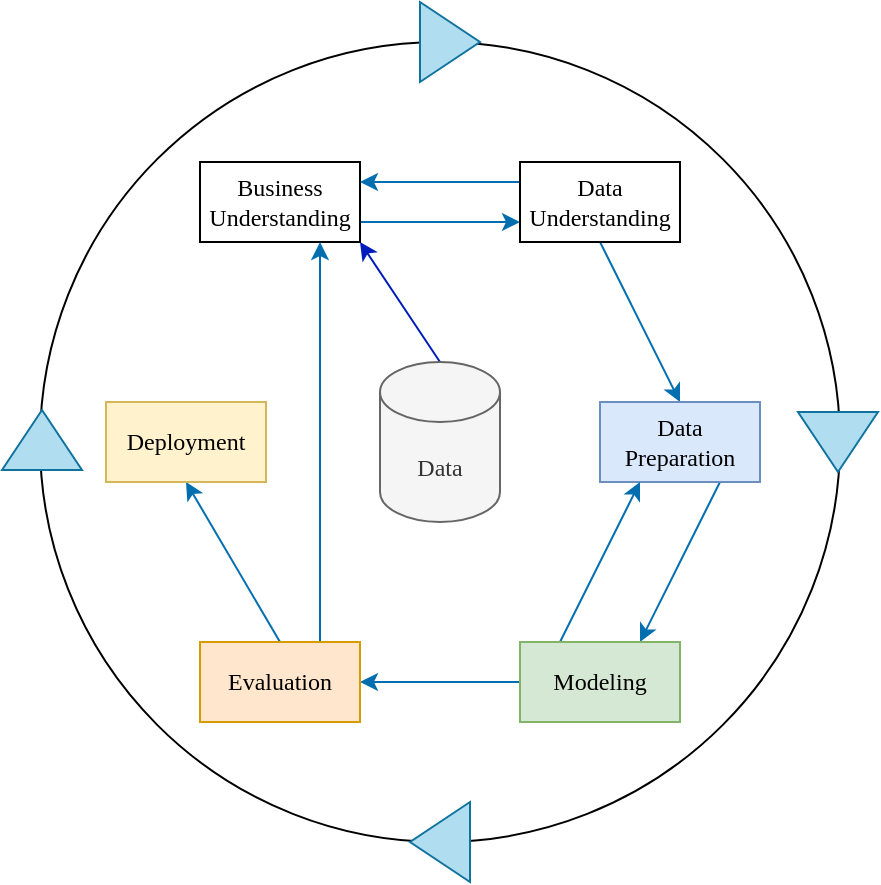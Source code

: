 <mxfile version="20.4.0" type="device" pages="3"><diagram id="pxAb2OfExNJa2qrAiPg4" name="CRISP"><mxGraphModel dx="2889" dy="1114" grid="1" gridSize="10" guides="1" tooltips="1" connect="1" arrows="1" fold="1" page="1" pageScale="1" pageWidth="827" pageHeight="1169" math="0" shadow="0"><root><mxCell id="0"/><mxCell id="1" parent="0"/><mxCell id="hxgE0aNJ2d5dAumlWVU9-63" value="" style="ellipse;whiteSpace=wrap;html=1;aspect=fixed;fillColor=none;fontFamily=IBM Plex Sans;fontSource=https%3A%2F%2Ffonts.googleapis.com%2Fcss%3Ffamily%3DIBM%2BPlex%2BSans;" parent="1" vertex="1"><mxGeometry x="-680" y="80" width="400" height="400" as="geometry"/></mxCell><mxCell id="MDn5ymjx2m9WAQnk3YsZ-2" style="edgeStyle=none;rounded=0;orthogonalLoop=1;jettySize=auto;html=1;exitX=0.5;exitY=0;exitDx=0;exitDy=0;exitPerimeter=0;entryX=1;entryY=1;entryDx=0;entryDy=0;fontFamily=IBM Plex Sans;fontSource=https%3A%2F%2Ffonts.googleapis.com%2Fcss%3Ffamily%3DIBM%2BPlex%2BSans;fillColor=#0050ef;strokeColor=#001DBC;" parent="1" source="hxgE0aNJ2d5dAumlWVU9-1" target="hxgE0aNJ2d5dAumlWVU9-2" edge="1"><mxGeometry relative="1" as="geometry"/></mxCell><mxCell id="hxgE0aNJ2d5dAumlWVU9-1" value="Data" style="shape=cylinder3;whiteSpace=wrap;html=1;boundedLbl=1;backgroundOutline=1;size=15;fillColor=#f5f5f5;fontColor=#333333;strokeColor=#666666;fontFamily=IBM Plex Sans;fontSource=https%3A%2F%2Ffonts.googleapis.com%2Fcss%3Ffamily%3DIBM%2BPlex%2BSans;" parent="1" vertex="1"><mxGeometry x="-510" y="240" width="60" height="80" as="geometry"/></mxCell><mxCell id="hxgE0aNJ2d5dAumlWVU9-69" style="edgeStyle=orthogonalEdgeStyle;rounded=0;orthogonalLoop=1;jettySize=auto;html=1;exitX=1;exitY=0.75;exitDx=0;exitDy=0;entryX=0;entryY=0.75;entryDx=0;entryDy=0;fillColor=#1ba1e2;strokeColor=#006EAF;fontFamily=IBM Plex Sans;fontSource=https%3A%2F%2Ffonts.googleapis.com%2Fcss%3Ffamily%3DIBM%2BPlex%2BSans;" parent="1" source="hxgE0aNJ2d5dAumlWVU9-2" target="hxgE0aNJ2d5dAumlWVU9-3" edge="1"><mxGeometry relative="1" as="geometry"/></mxCell><mxCell id="hxgE0aNJ2d5dAumlWVU9-2" value="Business Understanding" style="rounded=0;whiteSpace=wrap;html=1;fontFamily=IBM Plex Sans;fontSource=https%3A%2F%2Ffonts.googleapis.com%2Fcss%3Ffamily%3DIBM%2BPlex%2BSans;" parent="1" vertex="1"><mxGeometry x="-600" y="140" width="80" height="40" as="geometry"/></mxCell><mxCell id="hxgE0aNJ2d5dAumlWVU9-70" style="edgeStyle=orthogonalEdgeStyle;rounded=0;orthogonalLoop=1;jettySize=auto;html=1;exitX=0;exitY=0.25;exitDx=0;exitDy=0;entryX=1;entryY=0.25;entryDx=0;entryDy=0;fillColor=#1ba1e2;strokeColor=#006EAF;fontFamily=IBM Plex Sans;fontSource=https%3A%2F%2Ffonts.googleapis.com%2Fcss%3Ffamily%3DIBM%2BPlex%2BSans;" parent="1" source="hxgE0aNJ2d5dAumlWVU9-3" target="hxgE0aNJ2d5dAumlWVU9-2" edge="1"><mxGeometry relative="1" as="geometry"/></mxCell><mxCell id="hxgE0aNJ2d5dAumlWVU9-75" style="edgeStyle=none;rounded=0;orthogonalLoop=1;jettySize=auto;html=1;exitX=0.5;exitY=1;exitDx=0;exitDy=0;entryX=0.5;entryY=0;entryDx=0;entryDy=0;fillColor=#1ba1e2;strokeColor=#006EAF;fontFamily=IBM Plex Sans;fontSource=https%3A%2F%2Ffonts.googleapis.com%2Fcss%3Ffamily%3DIBM%2BPlex%2BSans;" parent="1" source="hxgE0aNJ2d5dAumlWVU9-3" target="hxgE0aNJ2d5dAumlWVU9-4" edge="1"><mxGeometry relative="1" as="geometry"/></mxCell><mxCell id="hxgE0aNJ2d5dAumlWVU9-3" value="Data Understanding" style="rounded=0;whiteSpace=wrap;html=1;fontFamily=IBM Plex Sans;fontSource=https%3A%2F%2Ffonts.googleapis.com%2Fcss%3Ffamily%3DIBM%2BPlex%2BSans;" parent="1" vertex="1"><mxGeometry x="-440" y="140" width="80" height="40" as="geometry"/></mxCell><mxCell id="hxgE0aNJ2d5dAumlWVU9-73" style="edgeStyle=none;rounded=0;orthogonalLoop=1;jettySize=auto;html=1;exitX=0.75;exitY=1;exitDx=0;exitDy=0;entryX=0.75;entryY=0;entryDx=0;entryDy=0;fillColor=#1ba1e2;strokeColor=#006EAF;fontFamily=IBM Plex Sans;fontSource=https%3A%2F%2Ffonts.googleapis.com%2Fcss%3Ffamily%3DIBM%2BPlex%2BSans;" parent="1" source="hxgE0aNJ2d5dAumlWVU9-4" target="hxgE0aNJ2d5dAumlWVU9-5" edge="1"><mxGeometry relative="1" as="geometry"/></mxCell><mxCell id="hxgE0aNJ2d5dAumlWVU9-4" value="Data Preparation" style="rounded=0;whiteSpace=wrap;html=1;fillColor=#dae8fc;strokeColor=#6c8ebf;fontFamily=IBM Plex Sans;fontSource=https%3A%2F%2Ffonts.googleapis.com%2Fcss%3Ffamily%3DIBM%2BPlex%2BSans;" parent="1" vertex="1"><mxGeometry x="-400" y="260" width="80" height="40" as="geometry"/></mxCell><mxCell id="hxgE0aNJ2d5dAumlWVU9-71" style="rounded=0;orthogonalLoop=1;jettySize=auto;html=1;exitX=0.25;exitY=0;exitDx=0;exitDy=0;entryX=0.25;entryY=1;entryDx=0;entryDy=0;fillColor=#1ba1e2;strokeColor=#006EAF;fontFamily=IBM Plex Sans;fontSource=https%3A%2F%2Ffonts.googleapis.com%2Fcss%3Ffamily%3DIBM%2BPlex%2BSans;" parent="1" source="hxgE0aNJ2d5dAumlWVU9-5" target="hxgE0aNJ2d5dAumlWVU9-4" edge="1"><mxGeometry relative="1" as="geometry"/></mxCell><mxCell id="hxgE0aNJ2d5dAumlWVU9-74" style="edgeStyle=none;rounded=0;orthogonalLoop=1;jettySize=auto;html=1;exitX=0;exitY=0.5;exitDx=0;exitDy=0;entryX=1;entryY=0.5;entryDx=0;entryDy=0;fillColor=#1ba1e2;strokeColor=#006EAF;fontFamily=IBM Plex Sans;fontSource=https%3A%2F%2Ffonts.googleapis.com%2Fcss%3Ffamily%3DIBM%2BPlex%2BSans;" parent="1" source="hxgE0aNJ2d5dAumlWVU9-5" target="hxgE0aNJ2d5dAumlWVU9-6" edge="1"><mxGeometry relative="1" as="geometry"/></mxCell><mxCell id="hxgE0aNJ2d5dAumlWVU9-5" value="Modeling" style="rounded=0;whiteSpace=wrap;html=1;fillColor=#d5e8d4;strokeColor=#82b366;fontFamily=IBM Plex Sans;fontSource=https%3A%2F%2Ffonts.googleapis.com%2Fcss%3Ffamily%3DIBM%2BPlex%2BSans;" parent="1" vertex="1"><mxGeometry x="-440" y="380" width="80" height="40" as="geometry"/></mxCell><mxCell id="hxgE0aNJ2d5dAumlWVU9-76" style="edgeStyle=none;rounded=0;orthogonalLoop=1;jettySize=auto;html=1;exitX=0.5;exitY=0;exitDx=0;exitDy=0;entryX=0.5;entryY=1;entryDx=0;entryDy=0;fillColor=#1ba1e2;strokeColor=#006EAF;fontFamily=IBM Plex Sans;fontSource=https%3A%2F%2Ffonts.googleapis.com%2Fcss%3Ffamily%3DIBM%2BPlex%2BSans;" parent="1" source="hxgE0aNJ2d5dAumlWVU9-6" target="hxgE0aNJ2d5dAumlWVU9-7" edge="1"><mxGeometry relative="1" as="geometry"/></mxCell><mxCell id="hxgE0aNJ2d5dAumlWVU9-77" style="edgeStyle=none;rounded=0;orthogonalLoop=1;jettySize=auto;html=1;exitX=0.75;exitY=0;exitDx=0;exitDy=0;entryX=0.75;entryY=1;entryDx=0;entryDy=0;fillColor=#1ba1e2;strokeColor=#006EAF;fontFamily=IBM Plex Sans;fontSource=https%3A%2F%2Ffonts.googleapis.com%2Fcss%3Ffamily%3DIBM%2BPlex%2BSans;" parent="1" source="hxgE0aNJ2d5dAumlWVU9-6" target="hxgE0aNJ2d5dAumlWVU9-2" edge="1"><mxGeometry relative="1" as="geometry"/></mxCell><mxCell id="hxgE0aNJ2d5dAumlWVU9-6" value="Evaluation" style="rounded=0;whiteSpace=wrap;html=1;fillColor=#ffe6cc;strokeColor=#d79b00;fontFamily=IBM Plex Sans;fontSource=https%3A%2F%2Ffonts.googleapis.com%2Fcss%3Ffamily%3DIBM%2BPlex%2BSans;" parent="1" vertex="1"><mxGeometry x="-600" y="380" width="80" height="40" as="geometry"/></mxCell><mxCell id="hxgE0aNJ2d5dAumlWVU9-7" value="Deployment" style="rounded=0;whiteSpace=wrap;html=1;fillColor=#fff2cc;strokeColor=#d6b656;fontFamily=IBM Plex Sans;fontSource=https%3A%2F%2Ffonts.googleapis.com%2Fcss%3Ffamily%3DIBM%2BPlex%2BSans;" parent="1" vertex="1"><mxGeometry x="-647" y="260" width="80" height="40" as="geometry"/></mxCell><mxCell id="hxgE0aNJ2d5dAumlWVU9-79" value="" style="triangle;whiteSpace=wrap;html=1;fillColor=#b1ddf0;strokeColor=#10739e;fontFamily=IBM Plex Sans;fontSource=https%3A%2F%2Ffonts.googleapis.com%2Fcss%3Ffamily%3DIBM%2BPlex%2BSans;" parent="1" vertex="1"><mxGeometry x="-490" y="60" width="30" height="40" as="geometry"/></mxCell><mxCell id="hxgE0aNJ2d5dAumlWVU9-80" value="" style="triangle;whiteSpace=wrap;html=1;fillColor=#b1ddf0;strokeColor=#10739e;rotation=-180;fontFamily=IBM Plex Sans;fontSource=https%3A%2F%2Ffonts.googleapis.com%2Fcss%3Ffamily%3DIBM%2BPlex%2BSans;" parent="1" vertex="1"><mxGeometry x="-495" y="460" width="30" height="40" as="geometry"/></mxCell><mxCell id="hxgE0aNJ2d5dAumlWVU9-81" value="" style="triangle;whiteSpace=wrap;html=1;fillColor=#b1ddf0;strokeColor=#10739e;rotation=90;fontFamily=IBM Plex Sans;fontSource=https%3A%2F%2Ffonts.googleapis.com%2Fcss%3Ffamily%3DIBM%2BPlex%2BSans;" parent="1" vertex="1"><mxGeometry x="-296" y="260" width="30" height="40" as="geometry"/></mxCell><mxCell id="hxgE0aNJ2d5dAumlWVU9-82" value="" style="triangle;whiteSpace=wrap;html=1;fillColor=#b1ddf0;strokeColor=#10739e;rotation=-90;fontFamily=IBM Plex Sans;fontSource=https%3A%2F%2Ffonts.googleapis.com%2Fcss%3Ffamily%3DIBM%2BPlex%2BSans;" parent="1" vertex="1"><mxGeometry x="-694" y="259" width="30" height="40" as="geometry"/></mxCell></root></mxGraphModel></diagram><diagram name="Pipeline" id="1l0F5eYekFTvRtdJqps4"><mxGraphModel dx="780" dy="1047" grid="1" gridSize="10" guides="1" tooltips="1" connect="1" arrows="1" fold="1" page="1" pageScale="1" pageWidth="827" pageHeight="1169" math="0" shadow="0"><root><mxCell id="Gc0OiIYEbEm4C0NoO6Q0-0"/><mxCell id="Gc0OiIYEbEm4C0NoO6Q0-1" parent="Gc0OiIYEbEm4C0NoO6Q0-0"/><mxCell id="Gc0OiIYEbEm4C0NoO6Q0-24" style="edgeStyle=orthogonalEdgeStyle;rounded=0;orthogonalLoop=1;jettySize=auto;html=1;exitX=0.5;exitY=1;exitDx=0;exitDy=0;exitPerimeter=0;entryX=0.5;entryY=0;entryDx=0;entryDy=0;fontFamily=IBM Plex Sans;fontSource=https%3A%2F%2Ffonts.googleapis.com%2Fcss%3Ffamily%3DIBM%2BPlex%2BSans;" parent="Gc0OiIYEbEm4C0NoO6Q0-1" source="Gc0OiIYEbEm4C0NoO6Q0-25" target="Gc0OiIYEbEm4C0NoO6Q0-68" edge="1"><mxGeometry relative="1" as="geometry"/></mxCell><mxCell id="Gc0OiIYEbEm4C0NoO6Q0-25" value="Enron Emails" style="shape=cylinder3;whiteSpace=wrap;html=1;boundedLbl=1;backgroundOutline=1;size=15;fillColor=#f5f5f5;fontColor=#333333;strokeColor=#666666;fontFamily=IBM Plex Sans;fontSource=https%3A%2F%2Ffonts.googleapis.com%2Fcss%3Ffamily%3DIBM%2BPlex%2BSans;rounded=0;" parent="Gc0OiIYEbEm4C0NoO6Q0-1" vertex="1"><mxGeometry x="430" y="40" width="60" height="80" as="geometry"/></mxCell><mxCell id="Gc0OiIYEbEm4C0NoO6Q0-26" value="" style="edgeStyle=orthogonalEdgeStyle;rounded=0;orthogonalLoop=1;jettySize=auto;html=1;fontFamily=IBM Plex Sans;fontSource=https%3A%2F%2Ffonts.googleapis.com%2Fcss%3Ffamily%3DIBM%2BPlex%2BSans;fillColor=#dae8fc;strokeColor=#6c8ebf;" parent="Gc0OiIYEbEm4C0NoO6Q0-1" source="Gc0OiIYEbEm4C0NoO6Q0-27" target="Gc0OiIYEbEm4C0NoO6Q0-29" edge="1"><mxGeometry relative="1" as="geometry"/></mxCell><mxCell id="Gc0OiIYEbEm4C0NoO6Q0-27" value="Email parsing&lt;br&gt;Text cleaning&lt;br&gt;Tokenization" style="rounded=0;whiteSpace=wrap;html=1;fillColor=#dae8fc;strokeColor=#6c8ebf;fontFamily=IBM Plex Sans;fontSource=https%3A%2F%2Ffonts.googleapis.com%2Fcss%3Ffamily%3DIBM%2BPlex%2BSans;" parent="Gc0OiIYEbEm4C0NoO6Q0-1" vertex="1"><mxGeometry x="400" y="240" width="120" height="80" as="geometry"/></mxCell><mxCell id="Gc0OiIYEbEm4C0NoO6Q0-28" value="" style="edgeStyle=orthogonalEdgeStyle;rounded=0;orthogonalLoop=1;jettySize=auto;html=1;fontFamily=IBM Plex Sans;fontSource=https%3A%2F%2Ffonts.googleapis.com%2Fcss%3Ffamily%3DIBM%2BPlex%2BSans;fillColor=#dae8fc;strokeColor=#6c8ebf;" parent="Gc0OiIYEbEm4C0NoO6Q0-1" source="Gc0OiIYEbEm4C0NoO6Q0-29" target="Gc0OiIYEbEm4C0NoO6Q0-39" edge="1"><mxGeometry relative="1" as="geometry"/></mxCell><mxCell id="Gc0OiIYEbEm4C0NoO6Q0-29" value="Doc2vec" style="rounded=0;whiteSpace=wrap;html=1;fillColor=#dae8fc;strokeColor=#6c8ebf;fontFamily=IBM Plex Sans;fontSource=https%3A%2F%2Ffonts.googleapis.com%2Fcss%3Ffamily%3DIBM%2BPlex%2BSans;" parent="Gc0OiIYEbEm4C0NoO6Q0-1" vertex="1"><mxGeometry x="400" y="360" width="120" height="40" as="geometry"/></mxCell><mxCell id="2nxVkX_3VcDK01M6ZebE-19" style="edgeStyle=orthogonalEdgeStyle;rounded=0;orthogonalLoop=1;jettySize=auto;html=1;entryX=0.5;entryY=0;entryDx=0;entryDy=0;fontSize=12;fillColor=#d5e8d4;strokeColor=#82b366;" parent="Gc0OiIYEbEm4C0NoO6Q0-1" source="Gc0OiIYEbEm4C0NoO6Q0-31" target="Gc0OiIYEbEm4C0NoO6Q0-55" edge="1"><mxGeometry relative="1" as="geometry"><mxPoint x="300" y="660" as="targetPoint"/></mxGeometry></mxCell><mxCell id="Gc0OiIYEbEm4C0NoO6Q0-31" value="L2 Norm" style="rounded=0;whiteSpace=wrap;html=1;fillColor=#d5e8d4;strokeColor=#82b366;fontFamily=IBM Plex Sans;fontSource=https%3A%2F%2Ffonts.googleapis.com%2Fcss%3Ffamily%3DIBM%2BPlex%2BSans;" parent="Gc0OiIYEbEm4C0NoO6Q0-1" vertex="1"><mxGeometry x="160" y="560" width="120" height="40" as="geometry"/></mxCell><mxCell id="Gc0OiIYEbEm4C0NoO6Q0-32" style="edgeStyle=orthogonalEdgeStyle;rounded=0;orthogonalLoop=1;jettySize=auto;html=1;exitX=0.5;exitY=1;exitDx=0;exitDy=0;fontFamily=IBM Plex Sans;fontSource=https%3A%2F%2Ffonts.googleapis.com%2Fcss%3Ffamily%3DIBM%2BPlex%2BSans;fillColor=#d5e8d4;strokeColor=#82b366;" parent="Gc0OiIYEbEm4C0NoO6Q0-1" source="Gc0OiIYEbEm4C0NoO6Q0-34" target="Gc0OiIYEbEm4C0NoO6Q0-57" edge="1"><mxGeometry relative="1" as="geometry"><Array as="points"><mxPoint x="380" y="630"/><mxPoint x="460" y="630"/></Array></mxGeometry></mxCell><mxCell id="2nxVkX_3VcDK01M6ZebE-20" style="edgeStyle=orthogonalEdgeStyle;rounded=0;orthogonalLoop=1;jettySize=auto;html=1;entryX=0.5;entryY=0;entryDx=0;entryDy=0;fontSize=12;fillColor=#d5e8d4;strokeColor=#82b366;" parent="Gc0OiIYEbEm4C0NoO6Q0-1" source="Gc0OiIYEbEm4C0NoO6Q0-34" target="Gc0OiIYEbEm4C0NoO6Q0-55" edge="1"><mxGeometry relative="1" as="geometry"><mxPoint x="300" y="660" as="targetPoint"/></mxGeometry></mxCell><mxCell id="Gc0OiIYEbEm4C0NoO6Q0-34" value="Cosine Similarity" style="rounded=0;whiteSpace=wrap;html=1;fillColor=#d5e8d4;strokeColor=#82b366;fontFamily=IBM Plex Sans;fontSource=https%3A%2F%2Ffonts.googleapis.com%2Fcss%3Ffamily%3DIBM%2BPlex%2BSans;" parent="Gc0OiIYEbEm4C0NoO6Q0-1" vertex="1"><mxGeometry x="320" y="560" width="120" height="40" as="geometry"/></mxCell><mxCell id="Gc0OiIYEbEm4C0NoO6Q0-35" style="edgeStyle=orthogonalEdgeStyle;rounded=0;orthogonalLoop=1;jettySize=auto;html=1;fontFamily=IBM Plex Sans;fontSource=https%3A%2F%2Ffonts.googleapis.com%2Fcss%3Ffamily%3DIBM%2BPlex%2BSans;fillColor=#dae8fc;strokeColor=#6c8ebf;" parent="Gc0OiIYEbEm4C0NoO6Q0-1" source="Gc0OiIYEbEm4C0NoO6Q0-39" target="Gc0OiIYEbEm4C0NoO6Q0-34" edge="1"><mxGeometry relative="1" as="geometry"><Array as="points"><mxPoint x="460" y="540"/><mxPoint x="380" y="540"/></Array></mxGeometry></mxCell><mxCell id="Gc0OiIYEbEm4C0NoO6Q0-36" style="edgeStyle=orthogonalEdgeStyle;rounded=0;orthogonalLoop=1;jettySize=auto;html=1;fontFamily=IBM Plex Sans;fontSource=https%3A%2F%2Ffonts.googleapis.com%2Fcss%3Ffamily%3DIBM%2BPlex%2BSans;fillColor=#dae8fc;strokeColor=#6c8ebf;" parent="Gc0OiIYEbEm4C0NoO6Q0-1" source="Gc0OiIYEbEm4C0NoO6Q0-39" target="Gc0OiIYEbEm4C0NoO6Q0-31" edge="1"><mxGeometry relative="1" as="geometry"><Array as="points"><mxPoint x="460" y="540"/><mxPoint x="220" y="540"/></Array></mxGeometry></mxCell><mxCell id="Gc0OiIYEbEm4C0NoO6Q0-37" style="edgeStyle=orthogonalEdgeStyle;rounded=0;orthogonalLoop=1;jettySize=auto;html=1;entryX=0.5;entryY=0;entryDx=0;entryDy=0;fontFamily=IBM Plex Sans;fontSource=https%3A%2F%2Ffonts.googleapis.com%2Fcss%3Ffamily%3DIBM%2BPlex%2BSans;fillColor=#dae8fc;strokeColor=#6c8ebf;" parent="Gc0OiIYEbEm4C0NoO6Q0-1" source="Gc0OiIYEbEm4C0NoO6Q0-39" target="Gc0OiIYEbEm4C0NoO6Q0-44" edge="1"><mxGeometry relative="1" as="geometry"><Array as="points"><mxPoint x="460" y="540"/><mxPoint x="540" y="540"/></Array></mxGeometry></mxCell><mxCell id="Gc0OiIYEbEm4C0NoO6Q0-38" style="edgeStyle=orthogonalEdgeStyle;rounded=0;orthogonalLoop=1;jettySize=auto;html=1;entryX=0.5;entryY=0;entryDx=0;entryDy=0;fontFamily=IBM Plex Sans;fontSource=https%3A%2F%2Ffonts.googleapis.com%2Fcss%3Ffamily%3DIBM%2BPlex%2BSans;fillColor=#dae8fc;strokeColor=#6c8ebf;" parent="Gc0OiIYEbEm4C0NoO6Q0-1" source="Gc0OiIYEbEm4C0NoO6Q0-39" target="Gc0OiIYEbEm4C0NoO6Q0-41" edge="1"><mxGeometry relative="1" as="geometry"><Array as="points"><mxPoint x="460" y="540"/><mxPoint x="700" y="540"/></Array></mxGeometry></mxCell><mxCell id="Gc0OiIYEbEm4C0NoO6Q0-39" value="Data Split" style="rounded=0;whiteSpace=wrap;html=1;fillColor=#dae8fc;strokeColor=#6c8ebf;fontFamily=IBM Plex Sans;fontSource=https%3A%2F%2Ffonts.googleapis.com%2Fcss%3Ffamily%3DIBM%2BPlex%2BSans;" parent="Gc0OiIYEbEm4C0NoO6Q0-1" vertex="1"><mxGeometry x="400" y="440" width="120" height="40" as="geometry"/></mxCell><mxCell id="2nxVkX_3VcDK01M6ZebE-21" style="edgeStyle=orthogonalEdgeStyle;rounded=0;orthogonalLoop=1;jettySize=auto;html=1;entryX=0.5;entryY=0;entryDx=0;entryDy=0;fontSize=12;fillColor=#d5e8d4;strokeColor=#82b366;" parent="Gc0OiIYEbEm4C0NoO6Q0-1" source="Gc0OiIYEbEm4C0NoO6Q0-41" target="Gc0OiIYEbEm4C0NoO6Q0-47" edge="1"><mxGeometry relative="1" as="geometry"><mxPoint x="620" y="660" as="targetPoint"/></mxGeometry></mxCell><mxCell id="Gc0OiIYEbEm4C0NoO6Q0-41" value="WMD" style="rounded=0;whiteSpace=wrap;html=1;fillColor=#d5e8d4;strokeColor=#82b366;fontFamily=IBM Plex Sans;fontSource=https%3A%2F%2Ffonts.googleapis.com%2Fcss%3Ffamily%3DIBM%2BPlex%2BSans;" parent="Gc0OiIYEbEm4C0NoO6Q0-1" vertex="1"><mxGeometry x="640" y="560" width="120" height="40" as="geometry"/></mxCell><mxCell id="Gc0OiIYEbEm4C0NoO6Q0-42" style="edgeStyle=orthogonalEdgeStyle;rounded=0;orthogonalLoop=1;jettySize=auto;html=1;entryX=0.5;entryY=0;entryDx=0;entryDy=0;fontFamily=IBM Plex Sans;fontSource=https%3A%2F%2Ffonts.googleapis.com%2Fcss%3Ffamily%3DIBM%2BPlex%2BSans;fillColor=#d5e8d4;strokeColor=#82b366;" parent="Gc0OiIYEbEm4C0NoO6Q0-1" source="Gc0OiIYEbEm4C0NoO6Q0-44" target="Gc0OiIYEbEm4C0NoO6Q0-57" edge="1"><mxGeometry relative="1" as="geometry"><Array as="points"><mxPoint x="540" y="630"/><mxPoint x="460" y="630"/></Array></mxGeometry></mxCell><mxCell id="2nxVkX_3VcDK01M6ZebE-22" style="edgeStyle=orthogonalEdgeStyle;rounded=0;orthogonalLoop=1;jettySize=auto;html=1;entryX=0.5;entryY=0;entryDx=0;entryDy=0;fontSize=12;fillColor=#d5e8d4;strokeColor=#82b366;" parent="Gc0OiIYEbEm4C0NoO6Q0-1" source="Gc0OiIYEbEm4C0NoO6Q0-44" target="Gc0OiIYEbEm4C0NoO6Q0-47" edge="1"><mxGeometry relative="1" as="geometry"><mxPoint x="620" y="660" as="targetPoint"/></mxGeometry></mxCell><mxCell id="Gc0OiIYEbEm4C0NoO6Q0-44" value="Euclidean Distance" style="rounded=0;whiteSpace=wrap;html=1;fillColor=#d5e8d4;strokeColor=#82b366;fontFamily=IBM Plex Sans;fontSource=https%3A%2F%2Ffonts.googleapis.com%2Fcss%3Ffamily%3DIBM%2BPlex%2BSans;" parent="Gc0OiIYEbEm4C0NoO6Q0-1" vertex="1"><mxGeometry x="480" y="560" width="120" height="40" as="geometry"/></mxCell><mxCell id="2nxVkX_3VcDK01M6ZebE-14" style="edgeStyle=orthogonalEdgeStyle;rounded=0;orthogonalLoop=1;jettySize=auto;html=1;exitX=0.5;exitY=1;exitDx=0;exitDy=0;entryX=0.5;entryY=0;entryDx=0;entryDy=0;fontSize=12;fillColor=#d5e8d4;strokeColor=#82b366;" parent="Gc0OiIYEbEm4C0NoO6Q0-1" source="Gc0OiIYEbEm4C0NoO6Q0-47" target="Gc0OiIYEbEm4C0NoO6Q0-65" edge="1"><mxGeometry relative="1" as="geometry"/></mxCell><mxCell id="2nxVkX_3VcDK01M6ZebE-15" style="edgeStyle=orthogonalEdgeStyle;rounded=0;orthogonalLoop=1;jettySize=auto;html=1;exitX=0.5;exitY=1;exitDx=0;exitDy=0;entryX=0.5;entryY=0;entryDx=0;entryDy=0;fontSize=12;fillColor=#d5e8d4;strokeColor=#82b366;" parent="Gc0OiIYEbEm4C0NoO6Q0-1" source="Gc0OiIYEbEm4C0NoO6Q0-47" target="Gc0OiIYEbEm4C0NoO6Q0-63" edge="1"><mxGeometry relative="1" as="geometry"/></mxCell><mxCell id="Gc0OiIYEbEm4C0NoO6Q0-47" value="K-Means" style="rounded=0;whiteSpace=wrap;html=1;fillColor=#d5e8d4;strokeColor=#82b366;fontFamily=IBM Plex Sans;fontSource=https%3A%2F%2Ffonts.googleapis.com%2Fcss%3Ffamily%3DIBM%2BPlex%2BSans;" parent="Gc0OiIYEbEm4C0NoO6Q0-1" vertex="1"><mxGeometry x="560" y="760" width="120" height="40" as="geometry"/></mxCell><mxCell id="2nxVkX_3VcDK01M6ZebE-12" style="edgeStyle=orthogonalEdgeStyle;rounded=0;orthogonalLoop=1;jettySize=auto;html=1;exitX=0.5;exitY=1;exitDx=0;exitDy=0;entryX=0.5;entryY=0;entryDx=0;entryDy=0;fontSize=12;fillColor=#d5e8d4;strokeColor=#82b366;" parent="Gc0OiIYEbEm4C0NoO6Q0-1" source="Gc0OiIYEbEm4C0NoO6Q0-52" target="Gc0OiIYEbEm4C0NoO6Q0-61" edge="1"><mxGeometry relative="1" as="geometry"/></mxCell><mxCell id="2nxVkX_3VcDK01M6ZebE-13" style="edgeStyle=orthogonalEdgeStyle;rounded=0;orthogonalLoop=1;jettySize=auto;html=1;entryX=0.5;entryY=0;entryDx=0;entryDy=0;fontSize=12;fillColor=#d5e8d4;strokeColor=#82b366;" parent="Gc0OiIYEbEm4C0NoO6Q0-1" source="Gc0OiIYEbEm4C0NoO6Q0-52" target="Gc0OiIYEbEm4C0NoO6Q0-63" edge="1"><mxGeometry relative="1" as="geometry"/></mxCell><mxCell id="Gc0OiIYEbEm4C0NoO6Q0-52" value="DBSCAN" style="rounded=0;whiteSpace=wrap;html=1;fillColor=#d5e8d4;strokeColor=#82b366;fontFamily=IBM Plex Sans;fontSource=https%3A%2F%2Ffonts.googleapis.com%2Fcss%3Ffamily%3DIBM%2BPlex%2BSans;" parent="Gc0OiIYEbEm4C0NoO6Q0-1" vertex="1"><mxGeometry x="400" y="760" width="120" height="40" as="geometry"/></mxCell><mxCell id="2nxVkX_3VcDK01M6ZebE-11" style="edgeStyle=orthogonalEdgeStyle;rounded=0;orthogonalLoop=1;jettySize=auto;html=1;exitX=0.5;exitY=1;exitDx=0;exitDy=0;entryX=0.5;entryY=0;entryDx=0;entryDy=0;fontSize=12;fillColor=#d5e8d4;strokeColor=#82b366;" parent="Gc0OiIYEbEm4C0NoO6Q0-1" source="Gc0OiIYEbEm4C0NoO6Q0-55" target="Gc0OiIYEbEm4C0NoO6Q0-59" edge="1"><mxGeometry relative="1" as="geometry"/></mxCell><mxCell id="2nxVkX_3VcDK01M6ZebE-16" style="edgeStyle=orthogonalEdgeStyle;rounded=0;orthogonalLoop=1;jettySize=auto;html=1;entryX=0.5;entryY=0;entryDx=0;entryDy=0;fontSize=12;fillColor=#d5e8d4;strokeColor=#82b366;" parent="Gc0OiIYEbEm4C0NoO6Q0-1" source="Gc0OiIYEbEm4C0NoO6Q0-55" target="Gc0OiIYEbEm4C0NoO6Q0-61" edge="1"><mxGeometry relative="1" as="geometry"/></mxCell><mxCell id="Gc0OiIYEbEm4C0NoO6Q0-55" value="HDBSCAN" style="rounded=0;whiteSpace=wrap;html=1;fillColor=#d5e8d4;strokeColor=#82b366;fontFamily=IBM Plex Sans;fontSource=https%3A%2F%2Ffonts.googleapis.com%2Fcss%3Ffamily%3DIBM%2BPlex%2BSans;" parent="Gc0OiIYEbEm4C0NoO6Q0-1" vertex="1"><mxGeometry x="240" y="760" width="120" height="40" as="geometry"/></mxCell><mxCell id="2nxVkX_3VcDK01M6ZebE-24" style="edgeStyle=orthogonalEdgeStyle;rounded=0;orthogonalLoop=1;jettySize=auto;html=1;exitX=0.5;exitY=1;exitDx=0;exitDy=0;entryX=0.5;entryY=0;entryDx=0;entryDy=0;fontSize=12;fillColor=#d5e8d4;strokeColor=#82b366;" parent="Gc0OiIYEbEm4C0NoO6Q0-1" source="Gc0OiIYEbEm4C0NoO6Q0-57" target="Gc0OiIYEbEm4C0NoO6Q0-52" edge="1"><mxGeometry relative="1" as="geometry"/></mxCell><mxCell id="Gc0OiIYEbEm4C0NoO6Q0-57" value="NN Epsilon&lt;br&gt;Heuristics" style="rounded=0;whiteSpace=wrap;html=1;fillColor=#d5e8d4;strokeColor=#82b366;fontFamily=IBM Plex Sans;fontSource=https%3A%2F%2Ffonts.googleapis.com%2Fcss%3Ffamily%3DIBM%2BPlex%2BSans;" parent="Gc0OiIYEbEm4C0NoO6Q0-1" vertex="1"><mxGeometry x="400" y="660" width="120" height="40" as="geometry"/></mxCell><mxCell id="2nxVkX_3VcDK01M6ZebE-0" style="edgeStyle=orthogonalEdgeStyle;rounded=0;orthogonalLoop=1;jettySize=auto;html=1;entryX=0.5;entryY=0;entryDx=0;entryDy=0;fillColor=#d5e8d4;strokeColor=#82b366;" parent="Gc0OiIYEbEm4C0NoO6Q0-1" source="Gc0OiIYEbEm4C0NoO6Q0-59" target="Gc0OiIYEbEm4C0NoO6Q0-66" edge="1"><mxGeometry relative="1" as="geometry"><Array as="points"><mxPoint x="220" y="940"/><mxPoint x="460" y="940"/></Array></mxGeometry></mxCell><mxCell id="Gc0OiIYEbEm4C0NoO6Q0-59" value="Silhouette Score" style="rounded=0;whiteSpace=wrap;html=1;fillColor=#d5e8d4;strokeColor=#82b366;fontFamily=IBM Plex Sans;fontSource=https%3A%2F%2Ffonts.googleapis.com%2Fcss%3Ffamily%3DIBM%2BPlex%2BSans;" parent="Gc0OiIYEbEm4C0NoO6Q0-1" vertex="1"><mxGeometry x="160" y="880" width="120" height="40" as="geometry"/></mxCell><mxCell id="2nxVkX_3VcDK01M6ZebE-1" style="edgeStyle=orthogonalEdgeStyle;rounded=0;orthogonalLoop=1;jettySize=auto;html=1;entryX=0.5;entryY=0;entryDx=0;entryDy=0;fillColor=#d5e8d4;strokeColor=#82b366;" parent="Gc0OiIYEbEm4C0NoO6Q0-1" source="Gc0OiIYEbEm4C0NoO6Q0-61" target="Gc0OiIYEbEm4C0NoO6Q0-66" edge="1"><mxGeometry relative="1" as="geometry"/></mxCell><mxCell id="Gc0OiIYEbEm4C0NoO6Q0-61" value="Calinski-Harabasz&lt;br&gt;Score" style="rounded=0;whiteSpace=wrap;html=1;fillColor=#d5e8d4;strokeColor=#82b366;fontFamily=IBM Plex Sans;fontSource=https%3A%2F%2Ffonts.googleapis.com%2Fcss%3Ffamily%3DIBM%2BPlex%2BSans;" parent="Gc0OiIYEbEm4C0NoO6Q0-1" vertex="1"><mxGeometry x="320" y="880" width="120" height="40" as="geometry"/></mxCell><mxCell id="2nxVkX_3VcDK01M6ZebE-3" style="edgeStyle=orthogonalEdgeStyle;rounded=0;orthogonalLoop=1;jettySize=auto;html=1;entryX=0.5;entryY=0;entryDx=0;entryDy=0;fillColor=#d5e8d4;strokeColor=#82b366;" parent="Gc0OiIYEbEm4C0NoO6Q0-1" source="Gc0OiIYEbEm4C0NoO6Q0-63" target="Gc0OiIYEbEm4C0NoO6Q0-66" edge="1"><mxGeometry relative="1" as="geometry"/></mxCell><mxCell id="Gc0OiIYEbEm4C0NoO6Q0-63" value="Davies-Bouldin &lt;br&gt;Score" style="rounded=0;whiteSpace=wrap;html=1;fillColor=#d5e8d4;strokeColor=#82b366;fontFamily=IBM Plex Sans;fontSource=https%3A%2F%2Ffonts.googleapis.com%2Fcss%3Ffamily%3DIBM%2BPlex%2BSans;" parent="Gc0OiIYEbEm4C0NoO6Q0-1" vertex="1"><mxGeometry x="480" y="880" width="120" height="40" as="geometry"/></mxCell><mxCell id="2nxVkX_3VcDK01M6ZebE-2" style="edgeStyle=orthogonalEdgeStyle;rounded=0;orthogonalLoop=1;jettySize=auto;html=1;entryX=0.5;entryY=0;entryDx=0;entryDy=0;fillColor=#d5e8d4;strokeColor=#82b366;" parent="Gc0OiIYEbEm4C0NoO6Q0-1" source="Gc0OiIYEbEm4C0NoO6Q0-65" target="Gc0OiIYEbEm4C0NoO6Q0-66" edge="1"><mxGeometry relative="1" as="geometry"><Array as="points"><mxPoint x="700" y="940"/><mxPoint x="460" y="940"/></Array></mxGeometry></mxCell><mxCell id="Gc0OiIYEbEm4C0NoO6Q0-65" value="Entropy" style="rounded=0;whiteSpace=wrap;html=1;fillColor=#d5e8d4;strokeColor=#82b366;fontFamily=IBM Plex Sans;fontSource=https%3A%2F%2Ffonts.googleapis.com%2Fcss%3Ffamily%3DIBM%2BPlex%2BSans;" parent="Gc0OiIYEbEm4C0NoO6Q0-1" vertex="1"><mxGeometry x="640" y="880" width="120" height="40" as="geometry"/></mxCell><mxCell id="IiHhAa9kXUnjEVpCmdD3-1" style="edgeStyle=none;rounded=0;orthogonalLoop=1;jettySize=auto;html=1;exitX=0.5;exitY=1;exitDx=0;exitDy=0;entryX=0.5;entryY=0;entryDx=0;entryDy=0;fontFamily=IBM Plex Sans;fontSource=https%3A%2F%2Ffonts.googleapis.com%2Fcss%3Ffamily%3DIBM%2BPlex%2BSans;fillColor=#d5e8d4;strokeColor=#82b366;" parent="Gc0OiIYEbEm4C0NoO6Q0-1" source="Gc0OiIYEbEm4C0NoO6Q0-66" target="IiHhAa9kXUnjEVpCmdD3-0" edge="1"><mxGeometry relative="1" as="geometry"/></mxCell><mxCell id="Gc0OiIYEbEm4C0NoO6Q0-66" value="Human Evaluation" style="rounded=0;whiteSpace=wrap;html=1;fillColor=#d5e8d4;strokeColor=#82b366;fontFamily=IBM Plex Sans;fontSource=https%3A%2F%2Ffonts.googleapis.com%2Fcss%3Ffamily%3DIBM%2BPlex%2BSans;" parent="Gc0OiIYEbEm4C0NoO6Q0-1" vertex="1"><mxGeometry x="400" y="960" width="120" height="40" as="geometry"/></mxCell><mxCell id="Gc0OiIYEbEm4C0NoO6Q0-67" style="edgeStyle=orthogonalEdgeStyle;rounded=0;orthogonalLoop=1;jettySize=auto;html=1;exitX=0.5;exitY=1;exitDx=0;exitDy=0;entryX=0.5;entryY=0;entryDx=0;entryDy=0;fontFamily=IBM Plex Sans;fontSource=https%3A%2F%2Ffonts.googleapis.com%2Fcss%3Ffamily%3DIBM%2BPlex%2BSans;fillColor=#dae8fc;strokeColor=#6c8ebf;" parent="Gc0OiIYEbEm4C0NoO6Q0-1" source="Gc0OiIYEbEm4C0NoO6Q0-68" target="Gc0OiIYEbEm4C0NoO6Q0-27" edge="1"><mxGeometry relative="1" as="geometry"/></mxCell><mxCell id="Gc0OiIYEbEm4C0NoO6Q0-68" value="Chain Detection" style="rounded=0;whiteSpace=wrap;html=1;fillColor=#dae8fc;strokeColor=#6c8ebf;fontFamily=IBM Plex Sans;fontSource=https%3A%2F%2Ffonts.googleapis.com%2Fcss%3Ffamily%3DIBM%2BPlex%2BSans;" parent="Gc0OiIYEbEm4C0NoO6Q0-1" vertex="1"><mxGeometry x="400" y="160" width="120" height="40" as="geometry"/></mxCell><mxCell id="IiHhAa9kXUnjEVpCmdD3-0" value="" style="ellipse;whiteSpace=wrap;html=1;aspect=fixed;fontFamily=IBM Plex Sans;fontSource=https%3A%2F%2Ffonts.googleapis.com%2Fcss%3Ffamily%3DIBM%2BPlex%2BSans;fillColor=#ffe6cc;rounded=0;strokeColor=#d79b00;" parent="Gc0OiIYEbEm4C0NoO6Q0-1" vertex="1"><mxGeometry x="440" y="1040" width="40" height="40" as="geometry"/></mxCell><mxCell id="IiHhAa9kXUnjEVpCmdD3-2" value="Data&lt;br style=&quot;font-size: 16px;&quot;&gt;Preparation" style="text;html=1;strokeColor=none;fillColor=none;align=center;verticalAlign=middle;whiteSpace=wrap;rounded=0;fontFamily=IBM Plex Sans;fontSource=https%3A%2F%2Ffonts.googleapis.com%2Fcss%3Ffamily%3DIBM%2BPlex%2BSans;fontStyle=1;fontSize=16;" parent="Gc0OiIYEbEm4C0NoO6Q0-1" vertex="1"><mxGeometry x="40" y="160" width="80" height="40" as="geometry"/></mxCell><mxCell id="IiHhAa9kXUnjEVpCmdD3-3" value="Modeling" style="text;html=1;fillColor=none;align=center;verticalAlign=middle;whiteSpace=wrap;rounded=0;fontFamily=IBM Plex Sans;fontSource=https%3A%2F%2Ffonts.googleapis.com%2Fcss%3Ffamily%3DIBM%2BPlex%2BSans;fontSize=16;fontStyle=1" parent="Gc0OiIYEbEm4C0NoO6Q0-1" vertex="1"><mxGeometry x="40" y="560" width="80" height="40" as="geometry"/></mxCell><mxCell id="2nxVkX_3VcDK01M6ZebE-4" value="Pre-processing" style="text;html=1;strokeColor=none;fillColor=none;align=center;verticalAlign=middle;whiteSpace=wrap;rounded=0;fontFamily=IBM Plex Sans;fontSource=https%3A%2F%2Ffonts.googleapis.com%2Fcss%3Ffamily%3DIBM%2BPlex%2BSans;fontStyle=1;fontSize=12;" parent="Gc0OiIYEbEm4C0NoO6Q0-1" vertex="1"><mxGeometry x="800" y="260" width="90" height="40" as="geometry"/></mxCell><mxCell id="2nxVkX_3VcDK01M6ZebE-5" value="Text Representation" style="text;html=1;strokeColor=none;fillColor=none;align=center;verticalAlign=middle;whiteSpace=wrap;rounded=0;fontFamily=IBM Plex Sans;fontSource=https%3A%2F%2Ffonts.googleapis.com%2Fcss%3Ffamily%3DIBM%2BPlex%2BSans;fontStyle=1;fontSize=12;" parent="Gc0OiIYEbEm4C0NoO6Q0-1" vertex="1"><mxGeometry x="800" y="360" width="90" height="40" as="geometry"/></mxCell><mxCell id="2nxVkX_3VcDK01M6ZebE-7" value="Distance Matrices" style="text;html=1;strokeColor=none;fillColor=none;align=center;verticalAlign=middle;whiteSpace=wrap;rounded=0;fontFamily=IBM Plex Sans;fontSource=https%3A%2F%2Ffonts.googleapis.com%2Fcss%3Ffamily%3DIBM%2BPlex%2BSans;fontStyle=1;fontSize=12;" parent="Gc0OiIYEbEm4C0NoO6Q0-1" vertex="1"><mxGeometry x="800" y="560" width="90" height="40" as="geometry"/></mxCell><mxCell id="2nxVkX_3VcDK01M6ZebE-9" value="Model selection" style="text;html=1;strokeColor=none;fillColor=none;align=center;verticalAlign=middle;whiteSpace=wrap;rounded=0;fontFamily=IBM Plex Sans;fontSource=https%3A%2F%2Ffonts.googleapis.com%2Fcss%3Ffamily%3DIBM%2BPlex%2BSans;fontStyle=1;fontSize=12;" parent="Gc0OiIYEbEm4C0NoO6Q0-1" vertex="1"><mxGeometry x="800" y="760" width="90" height="40" as="geometry"/></mxCell><mxCell id="2nxVkX_3VcDK01M6ZebE-10" value="Quality Assessment" style="text;html=1;strokeColor=none;fillColor=none;align=center;verticalAlign=middle;whiteSpace=wrap;rounded=0;fontFamily=IBM Plex Sans;fontSource=https%3A%2F%2Ffonts.googleapis.com%2Fcss%3Ffamily%3DIBM%2BPlex%2BSans;fontStyle=1;fontSize=12;" parent="Gc0OiIYEbEm4C0NoO6Q0-1" vertex="1"><mxGeometry x="800" y="880" width="90" height="40" as="geometry"/></mxCell><mxCell id="2nxVkX_3VcDK01M6ZebE-26" value="Data selection" style="text;html=1;strokeColor=none;fillColor=none;align=center;verticalAlign=middle;whiteSpace=wrap;rounded=0;fontFamily=IBM Plex Sans;fontSource=https%3A%2F%2Ffonts.googleapis.com%2Fcss%3Ffamily%3DIBM%2BPlex%2BSans;fontStyle=1;fontSize=12;" parent="Gc0OiIYEbEm4C0NoO6Q0-1" vertex="1"><mxGeometry x="800" y="440" width="90" height="40" as="geometry"/></mxCell><mxCell id="aqeY3NXrYVHi5_lABi-q-1" value="Evaluation" style="text;html=1;fillColor=none;align=center;verticalAlign=middle;whiteSpace=wrap;rounded=0;fontFamily=IBM Plex Sans;fontSource=https%3A%2F%2Ffonts.googleapis.com%2Fcss%3Ffamily%3DIBM%2BPlex%2BSans;fontSize=16;fontStyle=1" vertex="1" parent="Gc0OiIYEbEm4C0NoO6Q0-1"><mxGeometry x="40" y="1040" width="80" height="40" as="geometry"/></mxCell></root></mxGraphModel></diagram><diagram id="0zyX_aVJWwy3xyr1H-G1" name="Email"><mxGraphModel dx="780" dy="1104" grid="1" gridSize="10" guides="1" tooltips="1" connect="1" arrows="1" fold="1" page="1" pageScale="1" pageWidth="827" pageHeight="1169" math="0" shadow="0"><root><mxCell id="0"/><mxCell id="1" parent="0"/><mxCell id="TAtC7GsiRSHXRcsKXPgU-1" value="&lt;div&gt;Message-ID: &amp;lt;7457472.108.JavaMail.evans@thyme&amp;gt;&lt;/div&gt;&lt;div&gt;Date: Mon, 21 May 2001 06:21:47 -0700 (PDT)&lt;/div&gt;&lt;div&gt;From: elyse.kalmans@enron.com&lt;/div&gt;&lt;div&gt;To: kenneth.lay@enron.com, rosalee.fleming@enron.com&lt;/div&gt;&lt;div&gt;Subject: FW:&lt;/div&gt;&lt;div&gt;Mime-Version: 1.0&lt;/div&gt;&lt;div&gt;Content-Type: text/plain; charset=us-ascii&lt;/div&gt;&lt;div&gt;Content-Transfer-Encoding: 7bit&lt;/div&gt;&lt;div&gt;X-From: Kalmans, Elyse &amp;lt;/O=ENRON/OU=NA/CN=RECIPIENTS/CN=EKALMANS&amp;gt;&lt;/div&gt;&lt;div&gt;X-To: Lay, Kenneth &amp;lt;/O=ENRON/OU=NA/CN=RECIPIENTS/CN=Klay&amp;gt;, Fleming, Rosalee &amp;lt;/O=ENRON/OU=NA/CN=RECIPIENTS/CN=Rflemin&amp;gt;&lt;/div&gt;&lt;div&gt;X-cc:&amp;nbsp;&lt;/div&gt;&lt;div&gt;X-bcc:&amp;nbsp;&lt;/div&gt;&lt;div&gt;X-Folder: \Lay, Kenneth\Lay, Kenneth\Inbox&lt;/div&gt;&lt;div&gt;X-Origin: LAY-K&lt;/div&gt;&lt;div&gt;X-FileName: Lay, Kenneth.pst&lt;/div&gt;&lt;div&gt;&lt;br&gt;&lt;/div&gt;&lt;div&gt;Per Holly's request, please see below.&lt;/div&gt;&lt;div&gt;&lt;br&gt;&lt;/div&gt;&lt;div&gt;Elyse&lt;/div&gt;&lt;div&gt;&lt;br&gt;&lt;/div&gt;&lt;div&gt;&amp;nbsp;-----Original Message-----&lt;/div&gt;&lt;div&gt;From: &lt;span style=&quot;&quot;&gt;&#9;&lt;/span&gt;&quot;Holly Korman&quot; &amp;lt;holly@layfam.com&amp;gt;@ENRON [mailto:IMCEANOTES-+22Holly+20Korman+22+20+3Cholly+40layfam+2Ecom+3E+40ENRON@ENRON.com]&amp;nbsp;&lt;/div&gt;&lt;div&gt;Sent:&lt;span style=&quot;&quot;&gt;&#9;&lt;/span&gt;Monday, May 14, 2001 3:49 PM&lt;/div&gt;&lt;div&gt;To:&lt;span style=&quot;&quot;&gt;&#9;&lt;/span&gt;Modad, Jessica; Fleming, Rosalee&lt;/div&gt;&lt;div&gt;Cc:&lt;span style=&quot;&quot;&gt;&#9;&lt;/span&gt;Siegel, Misha; Kalmans, Elyse&lt;/div&gt;&lt;div&gt;Subject:&lt;span style=&quot;&quot;&gt;&#9;&lt;/span&gt;&amp;nbsp;&lt;/div&gt;&lt;div&gt;&lt;br&gt;&lt;/div&gt;&lt;div&gt;&lt;br&gt;&lt;/div&gt;&lt;div&gt;Rosie,&lt;/div&gt;&lt;div&gt;&amp;nbsp; &amp;nbsp; Per Jessica's request I have&amp;nbsp; attached the most updated copies of Mrs. Lay's information.&amp;nbsp; Elyse and&amp;nbsp; Misha, I just thought that you might be interested as well.&amp;nbsp;&amp;nbsp;&lt;/div&gt;&lt;div&gt;&amp;nbsp;&lt;/div&gt;&lt;div&gt;Holly&lt;/div&gt;&lt;div&gt;&amp;nbsp;&lt;/div&gt;&lt;div&gt;&amp;nbsp;&lt;/div&gt;&lt;div&gt;&amp;nbsp;- LPL &amp;amp; KLL short Bio.doc&amp;nbsp;&lt;/div&gt;&lt;div&gt;&amp;nbsp;- LPL Bio 9 short.doc&amp;nbsp;&lt;/div&gt;&lt;div&gt;&amp;nbsp;- Linda's Associations.doc&amp;nbsp;&lt;/div&gt;&lt;div&gt;&amp;nbsp;- 2001 commitments.xls&amp;nbsp;&lt;/div&gt;" style="text;html=1;strokeColor=none;fillColor=none;align=left;verticalAlign=middle;whiteSpace=wrap;rounded=0;fontFamily=Lucida Console;" vertex="1" parent="1"><mxGeometry x="119" y="220" width="590" height="640" as="geometry"/></mxCell><mxCell id="TAtC7GsiRSHXRcsKXPgU-3" value="" style="endArrow=none;html=1;rounded=0;fontFamily=Lucida Console;exitX=0.5;exitY=0;exitDx=0;exitDy=0;" edge="1" parent="1" source="TAtC7GsiRSHXRcsKXPgU-11"><mxGeometry width="50" height="50" relative="1" as="geometry"><mxPoint x="40" y="460" as="sourcePoint"/><mxPoint x="40" y="240" as="targetPoint"/></mxGeometry></mxCell><mxCell id="TAtC7GsiRSHXRcsKXPgU-4" value="" style="endArrow=none;html=1;rounded=0;fontFamily=Lucida Console;" edge="1" parent="1"><mxGeometry width="50" height="50" relative="1" as="geometry"><mxPoint x="40" y="840" as="sourcePoint"/><mxPoint x="40" y="480" as="targetPoint"/></mxGeometry></mxCell><mxCell id="TAtC7GsiRSHXRcsKXPgU-5" value="" style="endArrow=none;html=1;rounded=0;fontFamily=Lucida Console;" edge="1" parent="1"><mxGeometry width="50" height="50" relative="1" as="geometry"><mxPoint x="60" y="300" as="sourcePoint"/><mxPoint x="60" y="240" as="targetPoint"/></mxGeometry></mxCell><mxCell id="TAtC7GsiRSHXRcsKXPgU-6" value="" style="endArrow=none;html=1;rounded=0;fontFamily=Lucida Console;entryX=0.5;entryY=1;entryDx=0;entryDy=0;" edge="1" parent="1" target="TAtC7GsiRSHXRcsKXPgU-13"><mxGeometry width="50" height="50" relative="1" as="geometry"><mxPoint x="60" y="460" as="sourcePoint"/><mxPoint x="60" y="350" as="targetPoint"/></mxGeometry></mxCell><mxCell id="TAtC7GsiRSHXRcsKXPgU-7" value="" style="endArrow=none;html=1;rounded=0;fontFamily=Lucida Console;" edge="1" parent="1"><mxGeometry width="50" height="50" relative="1" as="geometry"><mxPoint x="80" y="520" as="sourcePoint"/><mxPoint x="80" y="480" as="targetPoint"/></mxGeometry></mxCell><mxCell id="TAtC7GsiRSHXRcsKXPgU-8" value="" style="endArrow=none;html=1;rounded=0;fontFamily=Lucida Console;" edge="1" parent="1"><mxGeometry width="50" height="50" relative="1" as="geometry"><mxPoint x="80" y="840" as="sourcePoint"/><mxPoint x="80" y="545" as="targetPoint"/></mxGeometry></mxCell><mxCell id="TAtC7GsiRSHXRcsKXPgU-9" value="" style="endArrow=none;html=1;rounded=0;fontFamily=Lucida Console;" edge="1" parent="1"><mxGeometry width="50" height="50" relative="1" as="geometry"><mxPoint x="100" y="840" as="sourcePoint"/><mxPoint x="100" y="780" as="targetPoint"/></mxGeometry></mxCell><mxCell id="TAtC7GsiRSHXRcsKXPgU-10" value="1" style="text;html=1;strokeColor=none;fillColor=none;align=center;verticalAlign=middle;whiteSpace=wrap;rounded=0;fontFamily=Lucida Console;fontStyle=1" vertex="1" parent="1"><mxGeometry x="30" y="220" width="20" height="20" as="geometry"/></mxCell><mxCell id="TAtC7GsiRSHXRcsKXPgU-11" value="2" style="text;html=1;strokeColor=none;fillColor=none;align=center;verticalAlign=middle;whiteSpace=wrap;rounded=0;fontFamily=Lucida Console;fontStyle=1" vertex="1" parent="1"><mxGeometry x="30" y="457" width="20" height="23" as="geometry"/></mxCell><mxCell id="TAtC7GsiRSHXRcsKXPgU-12" value="3" style="text;html=1;strokeColor=none;fillColor=none;align=center;verticalAlign=middle;whiteSpace=wrap;rounded=0;fontFamily=Lucida Console;fontStyle=1" vertex="1" parent="1"><mxGeometry x="50" y="220" width="20" height="20" as="geometry"/></mxCell><mxCell id="TAtC7GsiRSHXRcsKXPgU-13" value="4" style="text;html=1;strokeColor=none;fillColor=none;align=center;verticalAlign=middle;whiteSpace=wrap;rounded=0;fontFamily=Lucida Console;fontStyle=1" vertex="1" parent="1"><mxGeometry x="50" y="340" width="20" height="20" as="geometry"/></mxCell><mxCell id="TAtC7GsiRSHXRcsKXPgU-14" value="5" style="text;html=1;strokeColor=none;fillColor=none;align=center;verticalAlign=middle;whiteSpace=wrap;rounded=0;fontFamily=Lucida Console;fontStyle=1" vertex="1" parent="1"><mxGeometry x="70" y="460" width="20" height="20" as="geometry"/></mxCell><mxCell id="TAtC7GsiRSHXRcsKXPgU-15" value="6" style="text;html=1;strokeColor=none;fillColor=none;align=center;verticalAlign=middle;whiteSpace=wrap;rounded=0;fontFamily=Lucida Console;fontStyle=1" vertex="1" parent="1"><mxGeometry x="70" y="530" width="20" height="20" as="geometry"/></mxCell><mxCell id="TAtC7GsiRSHXRcsKXPgU-16" value="7" style="text;html=1;strokeColor=none;fillColor=none;align=center;verticalAlign=middle;whiteSpace=wrap;rounded=0;fontFamily=Lucida Console;fontStyle=1" vertex="1" parent="1"><mxGeometry x="90" y="760" width="20" height="20" as="geometry"/></mxCell></root></mxGraphModel></diagram></mxfile>